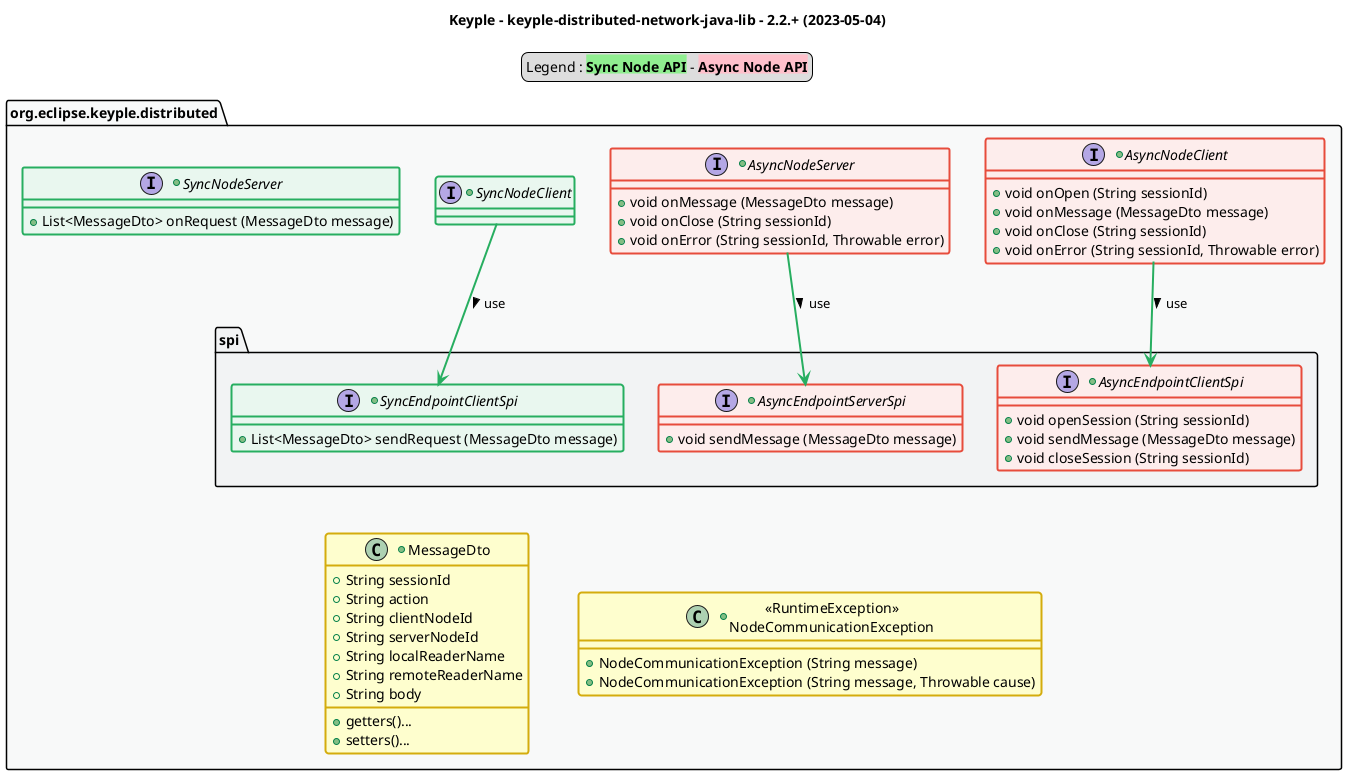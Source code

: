 @startuml
title
    Keyple - keyple-distributed-network-java-lib - 2.2.+ (2023-05-04)
end title

' == THEME ==

'Couleurs issues de : https://htmlcolorcodes.com/fr/tableau-de-couleur/tableau-de-couleur-design-plat/
!define C_GREY1 F8F9F9
!define C_GREY2 F2F3F4
!define C_GREY3 E5E7E9
!define C_GREY4 D7DBDD
!define C_GREY5 CACFD2
!define C_GREY6 BDC3C7
!define C_LINK 3498DB
!define C_USE 27AE60

' -- Styles that don't work with new version of plantuml --
skinparam stereotypeABorderColor #A9DCDF
skinparam stereotypeIBorderColor #B4A7E5
skinparam stereotypeCBorderColor #ADD1B2
skinparam stereotypeEBorderColor #EB93DF
' -- END --

skinparam ClassBorderThickness 2
skinparam ArrowThickness 2

' Yellow
skinparam ClassBackgroundColor #FEFECE
skinparam ClassBorderColor #D4AC0D
' Red
skinparam ClassBackgroundColor<<red>> #FDEDEC
skinparam ClassBorderColor<<red>> #E74C3C
hide <<red>> stereotype
' Purple
skinparam ClassBackgroundColor<<purple>> #F4ECF7
skinparam ClassBorderColor<<purple>> #8E44AD
hide <<purple>> stereotype
' blue
skinparam ClassBackgroundColor<<blue>> #EBF5FB
skinparam ClassBorderColor<<blue>> #3498DB
hide <<blue>> stereotype
' Green
skinparam ClassBackgroundColor<<green>> #E9F7EF
skinparam ClassBorderColor<<green>> #27AE60
hide <<green>> stereotype
' Grey
skinparam ClassBackgroundColor<<grey>> #EAECEE
skinparam ClassBorderColor<<grey>> #2C3E50
hide <<grey>> stereotype

' == CONTENT ==

legend top
    Legend : <back:lightGreen>**Sync Node API**</back> - <back:pink>**Async Node API**</back>
end legend

package "org.eclipse.keyple.distributed" as root {
    ' Nodes & Senders
    +interface AsyncNodeClient {
        +void onOpen (String sessionId)
        +void onMessage (MessageDto message)
        +void onClose (String sessionId)
        +void onError (String sessionId, Throwable error)
    }
    +interface AsyncNodeServer {
        +void onMessage (MessageDto message)
        +void onClose (String sessionId)
        +void onError (String sessionId, Throwable error)
    }
    +interface SyncNodeClient {
    }
    +interface SyncNodeServer {
        +List<MessageDto> onRequest (MessageDto message)
    }
    ' SPI
    package spi {
        +interface AsyncEndpointClientSpi {
            +void openSession (String sessionId)
            +void sendMessage (MessageDto message)
            +void closeSession (String sessionId)
        }
        +interface AsyncEndpointServerSpi {
            +void sendMessage (MessageDto message)
        }
        +interface SyncEndpointClientSpi {
            +List<MessageDto> sendRequest (MessageDto message)
        }
    }
    ' DTO
    +class MessageDto {
        + String sessionId
        + String action
        + String clientNodeId
        + String serverNodeId
        + String localReaderName
        + String remoteReaderName
        + String body
        + getters()...
        + setters()...
    }
    ' Exceptions
    +class "<<RuntimeException>>\nNodeCommunicationException" as NodeCommunicationException {
        +NodeCommunicationException (String message)
        +NodeCommunicationException (String message, Throwable cause)
    }
}

' Associations
SyncNodeClient --> SyncEndpointClientSpi #C_USE : use >
AsyncNodeClient --> AsyncEndpointClientSpi #C_USE : use >
AsyncNodeServer --> AsyncEndpointServerSpi #C_USE : use >

' == LAYOUT ==

SyncEndpointClientSpi -[hidden]- MessageDto
AsyncEndpointServerSpi -[hidden]- NodeCommunicationException

' == STYLE ==

package root #C_GREY1 {}
package root.spi #C_GREY2 {}

AsyncNodeClient <<red>>
AsyncNodeServer <<red>>
AsyncEndpointClientSpi <<red>>
AsyncEndpointServerSpi <<red>>

SyncNodeServer <<green>>
SyncNodeClient <<green>>
SyncEndpointClientSpi <<green>>

@enduml